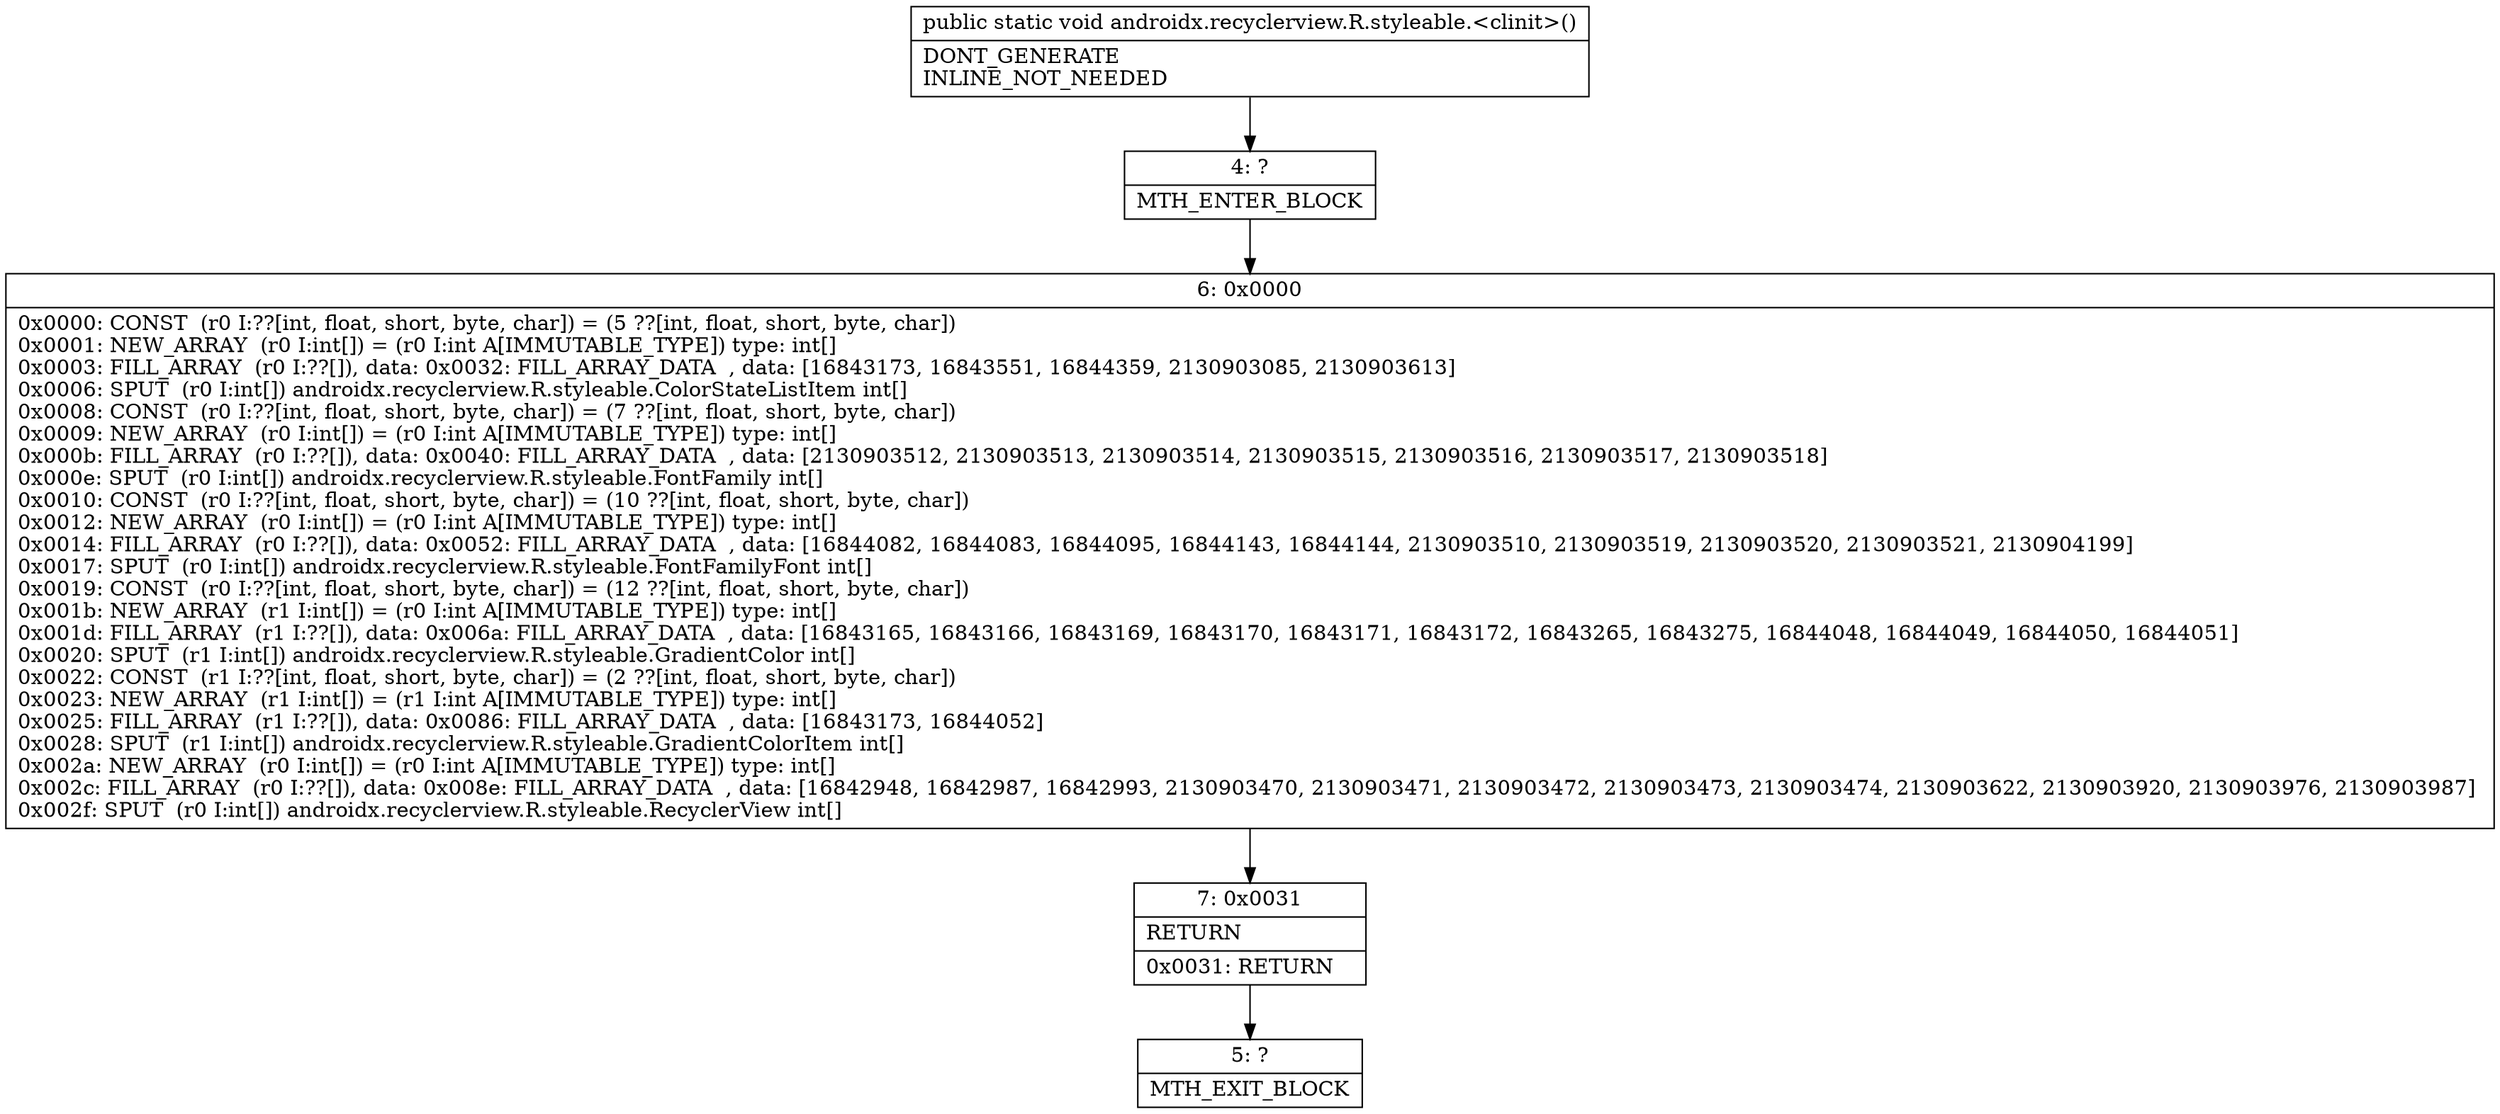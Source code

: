 digraph "CFG forandroidx.recyclerview.R.styleable.\<clinit\>()V" {
Node_4 [shape=record,label="{4\:\ ?|MTH_ENTER_BLOCK\l}"];
Node_6 [shape=record,label="{6\:\ 0x0000|0x0000: CONST  (r0 I:??[int, float, short, byte, char]) = (5 ??[int, float, short, byte, char]) \l0x0001: NEW_ARRAY  (r0 I:int[]) = (r0 I:int A[IMMUTABLE_TYPE]) type: int[] \l0x0003: FILL_ARRAY  (r0 I:??[]), data: 0x0032: FILL_ARRAY_DATA  , data: [16843173, 16843551, 16844359, 2130903085, 2130903613] \l0x0006: SPUT  (r0 I:int[]) androidx.recyclerview.R.styleable.ColorStateListItem int[] \l0x0008: CONST  (r0 I:??[int, float, short, byte, char]) = (7 ??[int, float, short, byte, char]) \l0x0009: NEW_ARRAY  (r0 I:int[]) = (r0 I:int A[IMMUTABLE_TYPE]) type: int[] \l0x000b: FILL_ARRAY  (r0 I:??[]), data: 0x0040: FILL_ARRAY_DATA  , data: [2130903512, 2130903513, 2130903514, 2130903515, 2130903516, 2130903517, 2130903518] \l0x000e: SPUT  (r0 I:int[]) androidx.recyclerview.R.styleable.FontFamily int[] \l0x0010: CONST  (r0 I:??[int, float, short, byte, char]) = (10 ??[int, float, short, byte, char]) \l0x0012: NEW_ARRAY  (r0 I:int[]) = (r0 I:int A[IMMUTABLE_TYPE]) type: int[] \l0x0014: FILL_ARRAY  (r0 I:??[]), data: 0x0052: FILL_ARRAY_DATA  , data: [16844082, 16844083, 16844095, 16844143, 16844144, 2130903510, 2130903519, 2130903520, 2130903521, 2130904199] \l0x0017: SPUT  (r0 I:int[]) androidx.recyclerview.R.styleable.FontFamilyFont int[] \l0x0019: CONST  (r0 I:??[int, float, short, byte, char]) = (12 ??[int, float, short, byte, char]) \l0x001b: NEW_ARRAY  (r1 I:int[]) = (r0 I:int A[IMMUTABLE_TYPE]) type: int[] \l0x001d: FILL_ARRAY  (r1 I:??[]), data: 0x006a: FILL_ARRAY_DATA  , data: [16843165, 16843166, 16843169, 16843170, 16843171, 16843172, 16843265, 16843275, 16844048, 16844049, 16844050, 16844051] \l0x0020: SPUT  (r1 I:int[]) androidx.recyclerview.R.styleable.GradientColor int[] \l0x0022: CONST  (r1 I:??[int, float, short, byte, char]) = (2 ??[int, float, short, byte, char]) \l0x0023: NEW_ARRAY  (r1 I:int[]) = (r1 I:int A[IMMUTABLE_TYPE]) type: int[] \l0x0025: FILL_ARRAY  (r1 I:??[]), data: 0x0086: FILL_ARRAY_DATA  , data: [16843173, 16844052] \l0x0028: SPUT  (r1 I:int[]) androidx.recyclerview.R.styleable.GradientColorItem int[] \l0x002a: NEW_ARRAY  (r0 I:int[]) = (r0 I:int A[IMMUTABLE_TYPE]) type: int[] \l0x002c: FILL_ARRAY  (r0 I:??[]), data: 0x008e: FILL_ARRAY_DATA  , data: [16842948, 16842987, 16842993, 2130903470, 2130903471, 2130903472, 2130903473, 2130903474, 2130903622, 2130903920, 2130903976, 2130903987] \l0x002f: SPUT  (r0 I:int[]) androidx.recyclerview.R.styleable.RecyclerView int[] \l}"];
Node_7 [shape=record,label="{7\:\ 0x0031|RETURN\l|0x0031: RETURN   \l}"];
Node_5 [shape=record,label="{5\:\ ?|MTH_EXIT_BLOCK\l}"];
MethodNode[shape=record,label="{public static void androidx.recyclerview.R.styleable.\<clinit\>()  | DONT_GENERATE\lINLINE_NOT_NEEDED\l}"];
MethodNode -> Node_4;Node_4 -> Node_6;
Node_6 -> Node_7;
Node_7 -> Node_5;
}

